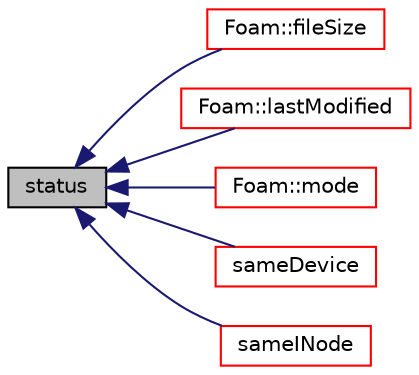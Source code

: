 digraph "status"
{
  bgcolor="transparent";
  edge [fontname="Helvetica",fontsize="10",labelfontname="Helvetica",labelfontsize="10"];
  node [fontname="Helvetica",fontsize="10",shape=record];
  rankdir="LR";
  Node1 [label="status",height=0.2,width=0.4,color="black", fillcolor="grey75", style="filled", fontcolor="black"];
  Node1 -> Node2 [dir="back",color="midnightblue",fontsize="10",style="solid",fontname="Helvetica"];
  Node2 [label="Foam::fileSize",height=0.2,width=0.4,color="red",URL="$a10936.html#af0608ef5b036797cbbf5d8b5b1b70f1c",tooltip="Return size of file. "];
  Node1 -> Node3 [dir="back",color="midnightblue",fontsize="10",style="solid",fontname="Helvetica"];
  Node3 [label="Foam::lastModified",height=0.2,width=0.4,color="red",URL="$a10936.html#ae3ce32c8e6381f13167edb8261cf62a8",tooltip="Return time of last file modification. "];
  Node1 -> Node4 [dir="back",color="midnightblue",fontsize="10",style="solid",fontname="Helvetica"];
  Node4 [label="Foam::mode",height=0.2,width=0.4,color="red",URL="$a10936.html#a7c482c9f0ea60317169ee39f62f670d4",tooltip="Return the file mode. "];
  Node1 -> Node5 [dir="back",color="midnightblue",fontsize="10",style="solid",fontname="Helvetica"];
  Node5 [label="sameDevice",height=0.2,width=0.4,color="red",URL="$a00794.html#a31fe8fdf2d4e1872a901b311de76d6ff",tooltip="Compare two fileStats for same device. "];
  Node1 -> Node6 [dir="back",color="midnightblue",fontsize="10",style="solid",fontname="Helvetica"];
  Node6 [label="sameINode",height=0.2,width=0.4,color="red",URL="$a00794.html#acdd862fbff5b30a06ccfd381473b7952",tooltip="Compare two fileStats for same Inode. "];
}
